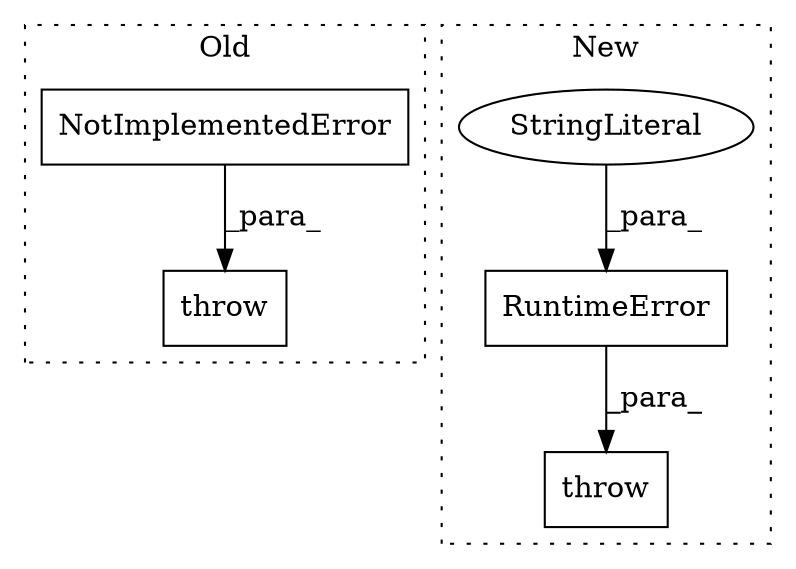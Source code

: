 digraph G {
subgraph cluster0 {
1 [label="NotImplementedError" a="32" s="908" l="21" shape="box"];
4 [label="throw" a="53" s="902" l="6" shape="box"];
label = "Old";
style="dotted";
}
subgraph cluster1 {
2 [label="RuntimeError" a="32" s="908,969" l="13,1" shape="box"];
3 [label="StringLiteral" a="45" s="921" l="48" shape="ellipse"];
5 [label="throw" a="53" s="902" l="6" shape="box"];
label = "New";
style="dotted";
}
1 -> 4 [label="_para_"];
2 -> 5 [label="_para_"];
3 -> 2 [label="_para_"];
}